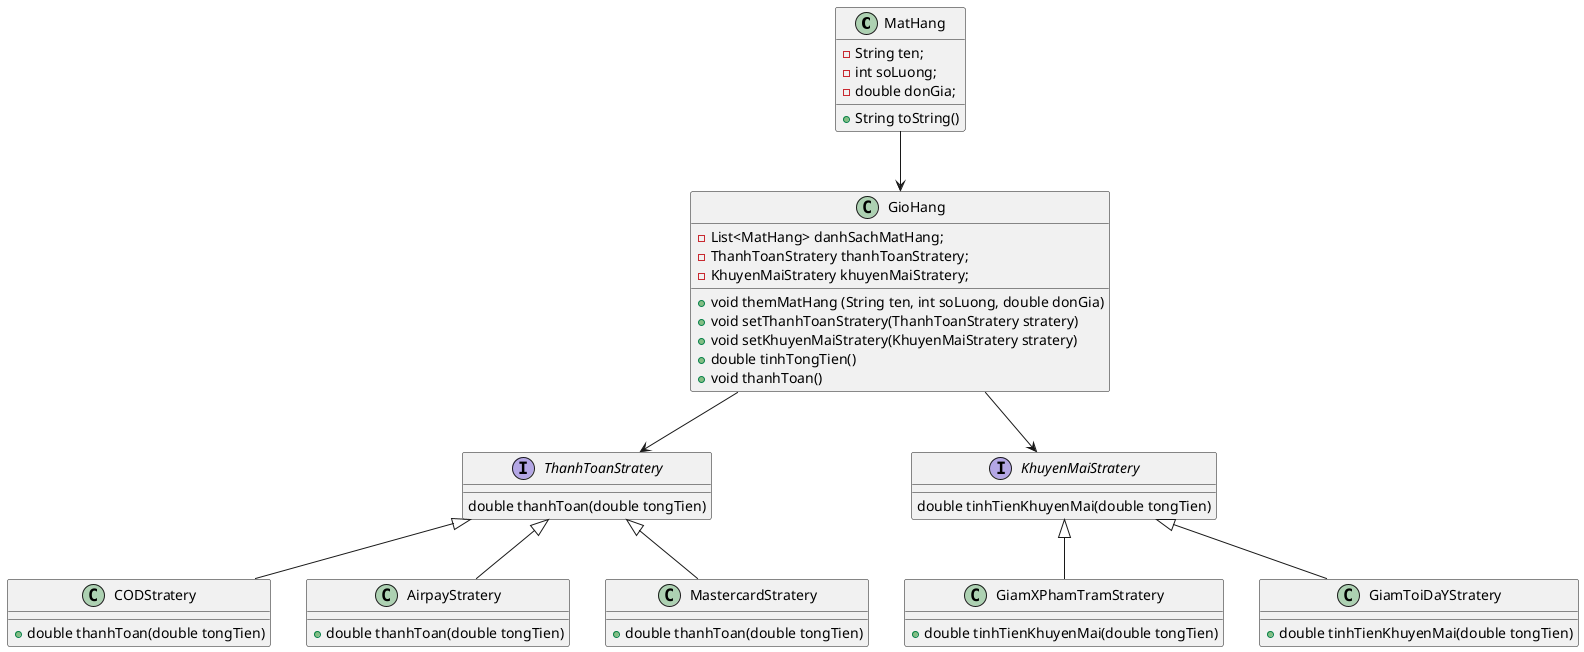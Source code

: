 @startuml
'https://plantuml.com/class-diagram
class MatHang {
    - String ten;
    - int soLuong;
    - double donGia;
    + String toString()
}

class GioHang {
    - List<MatHang> danhSachMatHang;
    - ThanhToanStratery thanhToanStratery;
    - KhuyenMaiStratery khuyenMaiStratery;
    + void themMatHang (String ten, int soLuong, double donGia)
    + void setThanhToanStratery(ThanhToanStratery stratery)
    + void setKhuyenMaiStratery(KhuyenMaiStratery stratery)
    + double tinhTongTien()
    + void thanhToan()
}

interface  ThanhToanStratery{
    double thanhToan(double tongTien)
}

class CODStratery {
    + double thanhToan(double tongTien)
}

class AirpayStratery {
    + double thanhToan(double tongTien)
}

class MastercardStratery {
    + double thanhToan(double tongTien)
}

interface KhuyenMaiStratery {
    double tinhTienKhuyenMai(double tongTien)
}

class GiamXPhamTramStratery {
    + double tinhTienKhuyenMai(double tongTien)
}

class GiamToiDaYStratery {
    + double tinhTienKhuyenMai(double tongTien)
}

MatHang --> GioHang
ThanhToanStratery <|-- CODStratery
ThanhToanStratery <|-- AirpayStratery
ThanhToanStratery <|-- MastercardStratery
GioHang --> ThanhToanStratery
KhuyenMaiStratery <|-- GiamXPhamTramStratery
KhuyenMaiStratery <|-- GiamToiDaYStratery
GioHang --> KhuyenMaiStratery
@enduml
